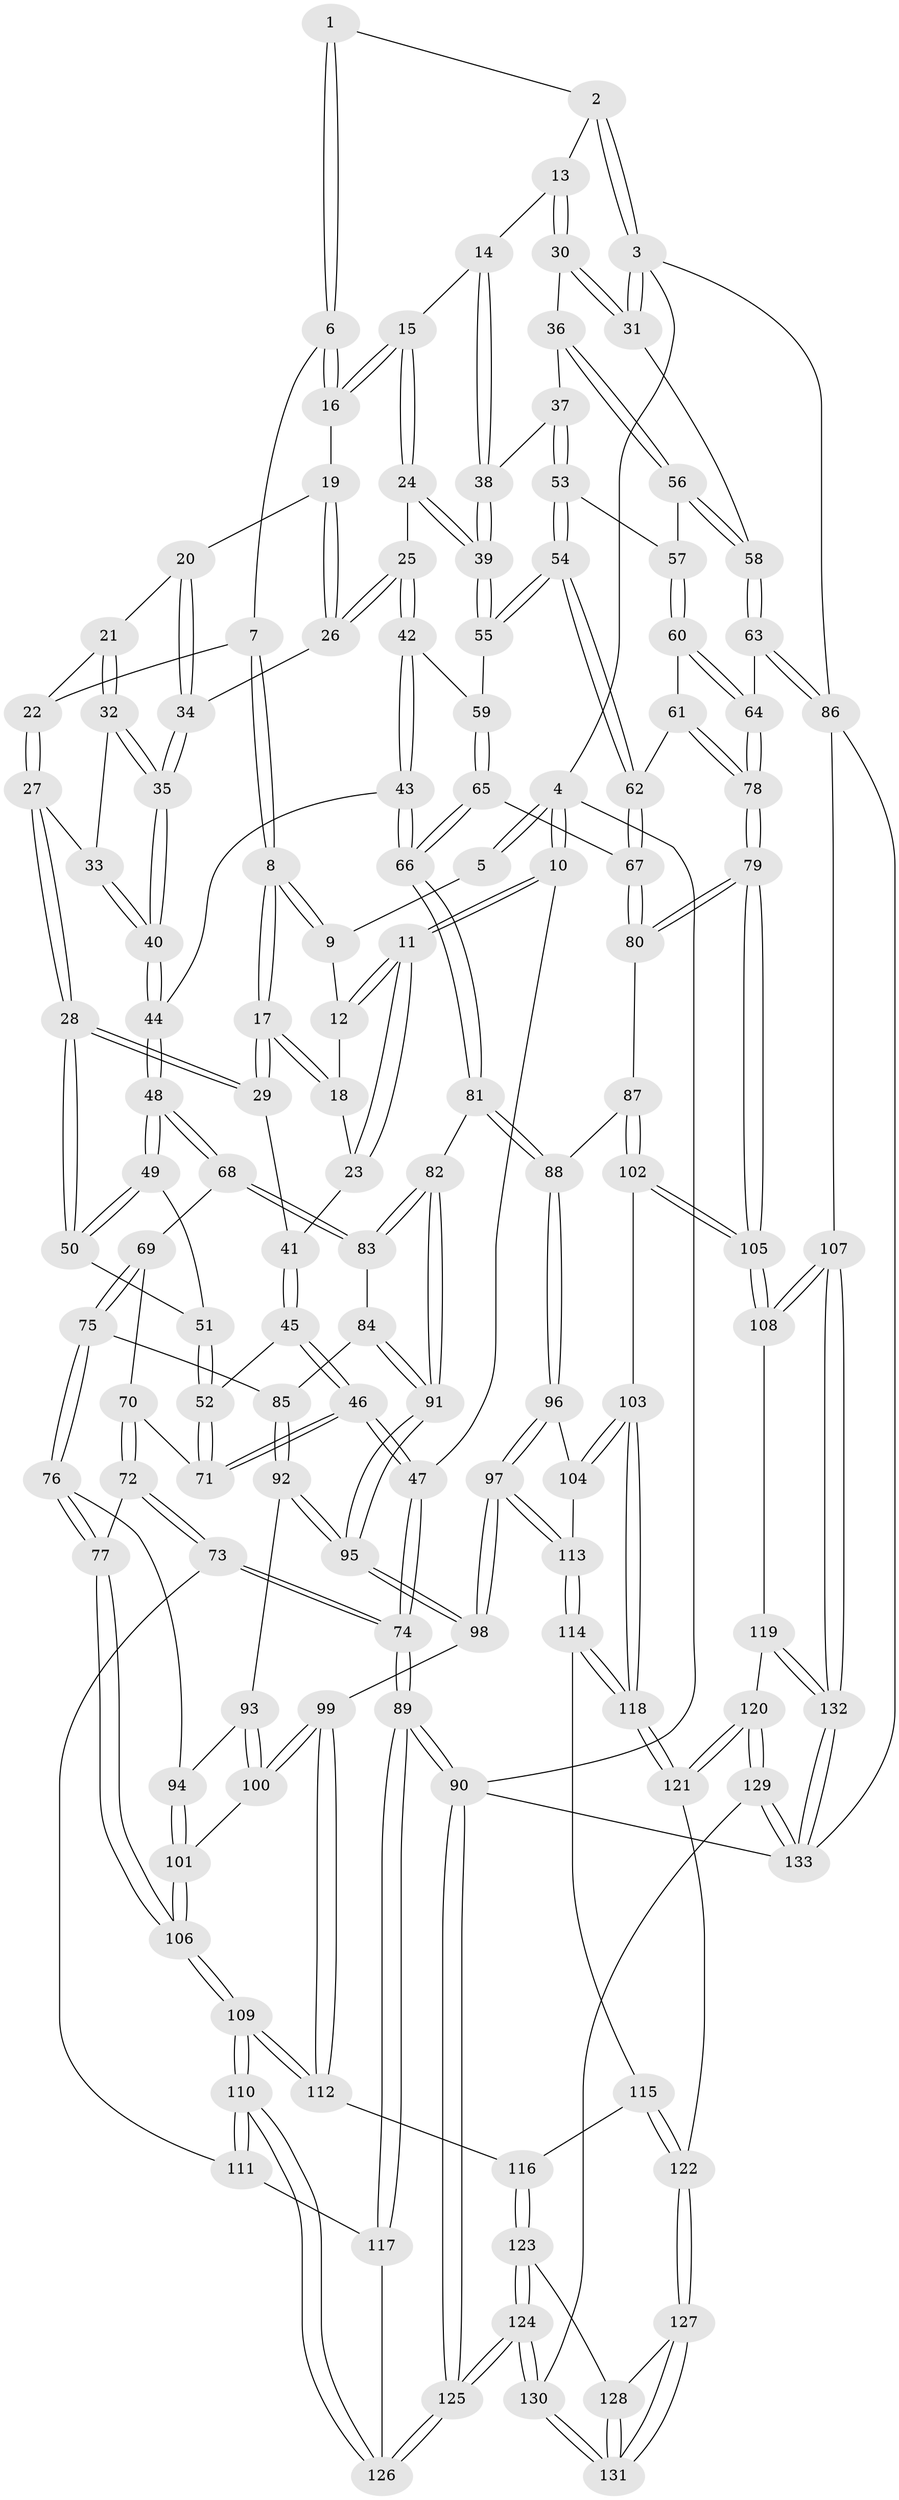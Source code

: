 // Generated by graph-tools (version 1.1) at 2025/03/03/09/25 03:03:13]
// undirected, 133 vertices, 329 edges
graph export_dot {
graph [start="1"]
  node [color=gray90,style=filled];
  1 [pos="+0.5021114131359149+0"];
  2 [pos="+0.7554470301199959+0"];
  3 [pos="+1+0"];
  4 [pos="+0+0"];
  5 [pos="+0.18676403288880472+0"];
  6 [pos="+0.48919378136480157+0"];
  7 [pos="+0.3780004826757093+0.07923046366178885"];
  8 [pos="+0.20399355457515006+0.0744517698558664"];
  9 [pos="+0.1791420336841372+0"];
  10 [pos="+0+0.15375922517654045"];
  11 [pos="+0+0.1404798945287747"];
  12 [pos="+0.011551159994773214+0.06403568759508588"];
  13 [pos="+0.7670743327859728+0"];
  14 [pos="+0.6567447023050467+0.1216604701312484"];
  15 [pos="+0.6121936043227083+0.14806809232460158"];
  16 [pos="+0.5238454973817616+0.07225728993074614"];
  17 [pos="+0.1901968525659514+0.12259771208197436"];
  18 [pos="+0.0963480378373426+0.10458911070192446"];
  19 [pos="+0.49215022648621726+0.11426422498719359"];
  20 [pos="+0.43471051483922024+0.14109042741107825"];
  21 [pos="+0.4011587821152909+0.12610008752196844"];
  22 [pos="+0.3865569709662132+0.10548145460146763"];
  23 [pos="+0+0.16062243620660796"];
  24 [pos="+0.5862085083344192+0.23451560774477018"];
  25 [pos="+0.5821111613692571+0.23602510195484133"];
  26 [pos="+0.5175515755923343+0.20776565523117788"];
  27 [pos="+0.2822104099639728+0.19357607414362016"];
  28 [pos="+0.23525126080561945+0.2018447407176017"];
  29 [pos="+0.1907355115053139+0.1368826983043453"];
  30 [pos="+0.8118127493513946+0.07512511006934866"];
  31 [pos="+1+0.01803487039121448"];
  32 [pos="+0.3719413250557207+0.18650473877898405"];
  33 [pos="+0.35135415281555804+0.19786189596212422"];
  34 [pos="+0.45299150570839+0.2084499036198373"];
  35 [pos="+0.4375238759588842+0.22545175752312413"];
  36 [pos="+0.8561407086832447+0.18165615406959862"];
  37 [pos="+0.7803614361219432+0.22733058686581703"];
  38 [pos="+0.7429679387904037+0.23656450661312886"];
  39 [pos="+0.669825287974121+0.2868412865125975"];
  40 [pos="+0.4080141926245571+0.30614149210310604"];
  41 [pos="+0.10071752000885777+0.1967999610515422"];
  42 [pos="+0.5083145967937751+0.33550067957463686"];
  43 [pos="+0.42931369205015973+0.38591214968441284"];
  44 [pos="+0.3996441817886833+0.37907082475778103"];
  45 [pos="+0.07855094580990728+0.2499643570209113"];
  46 [pos="+0+0.2907897141947612"];
  47 [pos="+0+0.2850975872403386"];
  48 [pos="+0.3567924083820764+0.3894380464005288"];
  49 [pos="+0.3144743281756153+0.3347560097936862"];
  50 [pos="+0.23561838020187204+0.2048875325115145"];
  51 [pos="+0.1465525287793508+0.32899458010536026"];
  52 [pos="+0.11158521251760767+0.3631738915963085"];
  53 [pos="+0.7829495660261915+0.3519891017444742"];
  54 [pos="+0.736280009685606+0.38271948013515344"];
  55 [pos="+0.6774652091534056+0.32915710744586346"];
  56 [pos="+0.9389395169130862+0.2297016031664002"];
  57 [pos="+0.8721425506552616+0.3446502527948748"];
  58 [pos="+1+0.23164384567027593"];
  59 [pos="+0.6216800641662659+0.38061269590384883"];
  60 [pos="+0.8782174579535509+0.41642602414272184"];
  61 [pos="+0.8351912494228657+0.45332650825927473"];
  62 [pos="+0.7419710826904575+0.4312728600392474"];
  63 [pos="+1+0.49271145115441506"];
  64 [pos="+1+0.5082883401378632"];
  65 [pos="+0.6106835947552156+0.4410730994127911"];
  66 [pos="+0.5147437739540754+0.48361913179249616"];
  67 [pos="+0.704049905122367+0.48620906556740867"];
  68 [pos="+0.3544528194669491+0.39203923425226345"];
  69 [pos="+0.2247084077570152+0.42669646427945357"];
  70 [pos="+0.10962261086825607+0.3963082856177086"];
  71 [pos="+0.10493722056404077+0.3854425639849324"];
  72 [pos="+0.03664149034542181+0.6075493637418492"];
  73 [pos="+0+0.6259047232363081"];
  74 [pos="+0+0.6300723705351434"];
  75 [pos="+0.20850283532898045+0.5351578845924656"];
  76 [pos="+0.1214451565908329+0.5978347572056983"];
  77 [pos="+0.03897921124157301+0.6081963036459311"];
  78 [pos="+0.8578200527773824+0.6196885420408632"];
  79 [pos="+0.8358666810859922+0.6444327927255967"];
  80 [pos="+0.705535800735128+0.5572670326149634"];
  81 [pos="+0.5251485005329845+0.5598841815993582"];
  82 [pos="+0.41995427693255083+0.599450587670556"];
  83 [pos="+0.3435781329550875+0.46974402992002"];
  84 [pos="+0.298310267782098+0.5503648506061063"];
  85 [pos="+0.2917583462514492+0.5554465115051775"];
  86 [pos="+1+0.855739613327154"];
  87 [pos="+0.6034534488780341+0.5982581954544942"];
  88 [pos="+0.5468563592763634+0.5817927563186177"];
  89 [pos="+0+1"];
  90 [pos="+0+1"];
  91 [pos="+0.40030004597192287+0.6227686636228965"];
  92 [pos="+0.2781849880024274+0.6190139238054267"];
  93 [pos="+0.2702360101552263+0.6315676227097262"];
  94 [pos="+0.22457505958742446+0.6378066710039902"];
  95 [pos="+0.3990484019568641+0.6260871472686933"];
  96 [pos="+0.5123476388767497+0.6795095283845319"];
  97 [pos="+0.399883614483538+0.7094925355107525"];
  98 [pos="+0.391891832967985+0.7033634968962456"];
  99 [pos="+0.3329598904230022+0.7172513753413455"];
  100 [pos="+0.3168688249107199+0.7096072407551972"];
  101 [pos="+0.2228803170828917+0.735113401584087"];
  102 [pos="+0.6406186453754806+0.7361761493183396"];
  103 [pos="+0.5929480218409127+0.7702296248663111"];
  104 [pos="+0.5383920314307168+0.7372523675722961"];
  105 [pos="+0.8297182301724513+0.7606378276466012"];
  106 [pos="+0.1831202174383846+0.7744765362815046"];
  107 [pos="+1+0.8272320156966709"];
  108 [pos="+0.8341205009502406+0.7702379328440019"];
  109 [pos="+0.18887943434762755+0.8516178847854473"];
  110 [pos="+0.16985319951333516+0.8721107663316539"];
  111 [pos="+0.030687517820651204+0.7535828310350315"];
  112 [pos="+0.2960735471580947+0.8510720921707983"];
  113 [pos="+0.4353111383651783+0.778686292198053"];
  114 [pos="+0.43629399577625505+0.8135410613263334"];
  115 [pos="+0.4245438154868569+0.8288826418823351"];
  116 [pos="+0.33688931871429245+0.8753392794258913"];
  117 [pos="+0.03998338962043231+0.8900624749294669"];
  118 [pos="+0.5714747860666906+0.8526588822276687"];
  119 [pos="+0.7992474082033487+0.842104403145085"];
  120 [pos="+0.6134290490650209+0.9152748290223243"];
  121 [pos="+0.5764883050490883+0.8692913244782228"];
  122 [pos="+0.468031776848782+0.9241600670132056"];
  123 [pos="+0.3509261106401541+0.9326294809695912"];
  124 [pos="+0.23203595906788807+1"];
  125 [pos="+0.20506370744172775+1"];
  126 [pos="+0.1582707777710398+0.8911726141164672"];
  127 [pos="+0.46095134257065595+0.940434644297613"];
  128 [pos="+0.3583416799614922+0.9343012208562642"];
  129 [pos="+0.5998795153734082+1"];
  130 [pos="+0.5735523651313749+1"];
  131 [pos="+0.5017497734002956+1"];
  132 [pos="+0.817458085136759+1"];
  133 [pos="+0.7995752682747247+1"];
  1 -- 2;
  1 -- 6;
  1 -- 6;
  2 -- 3;
  2 -- 3;
  2 -- 13;
  3 -- 4;
  3 -- 31;
  3 -- 31;
  3 -- 86;
  4 -- 5;
  4 -- 5;
  4 -- 10;
  4 -- 10;
  4 -- 90;
  5 -- 9;
  6 -- 7;
  6 -- 16;
  6 -- 16;
  7 -- 8;
  7 -- 8;
  7 -- 22;
  8 -- 9;
  8 -- 9;
  8 -- 17;
  8 -- 17;
  9 -- 12;
  10 -- 11;
  10 -- 11;
  10 -- 47;
  11 -- 12;
  11 -- 12;
  11 -- 23;
  11 -- 23;
  12 -- 18;
  13 -- 14;
  13 -- 30;
  13 -- 30;
  14 -- 15;
  14 -- 38;
  14 -- 38;
  15 -- 16;
  15 -- 16;
  15 -- 24;
  15 -- 24;
  16 -- 19;
  17 -- 18;
  17 -- 18;
  17 -- 29;
  17 -- 29;
  18 -- 23;
  19 -- 20;
  19 -- 26;
  19 -- 26;
  20 -- 21;
  20 -- 34;
  20 -- 34;
  21 -- 22;
  21 -- 32;
  21 -- 32;
  22 -- 27;
  22 -- 27;
  23 -- 41;
  24 -- 25;
  24 -- 39;
  24 -- 39;
  25 -- 26;
  25 -- 26;
  25 -- 42;
  25 -- 42;
  26 -- 34;
  27 -- 28;
  27 -- 28;
  27 -- 33;
  28 -- 29;
  28 -- 29;
  28 -- 50;
  28 -- 50;
  29 -- 41;
  30 -- 31;
  30 -- 31;
  30 -- 36;
  31 -- 58;
  32 -- 33;
  32 -- 35;
  32 -- 35;
  33 -- 40;
  33 -- 40;
  34 -- 35;
  34 -- 35;
  35 -- 40;
  35 -- 40;
  36 -- 37;
  36 -- 56;
  36 -- 56;
  37 -- 38;
  37 -- 53;
  37 -- 53;
  38 -- 39;
  38 -- 39;
  39 -- 55;
  39 -- 55;
  40 -- 44;
  40 -- 44;
  41 -- 45;
  41 -- 45;
  42 -- 43;
  42 -- 43;
  42 -- 59;
  43 -- 44;
  43 -- 66;
  43 -- 66;
  44 -- 48;
  44 -- 48;
  45 -- 46;
  45 -- 46;
  45 -- 52;
  46 -- 47;
  46 -- 47;
  46 -- 71;
  46 -- 71;
  47 -- 74;
  47 -- 74;
  48 -- 49;
  48 -- 49;
  48 -- 68;
  48 -- 68;
  49 -- 50;
  49 -- 50;
  49 -- 51;
  50 -- 51;
  51 -- 52;
  51 -- 52;
  52 -- 71;
  52 -- 71;
  53 -- 54;
  53 -- 54;
  53 -- 57;
  54 -- 55;
  54 -- 55;
  54 -- 62;
  54 -- 62;
  55 -- 59;
  56 -- 57;
  56 -- 58;
  56 -- 58;
  57 -- 60;
  57 -- 60;
  58 -- 63;
  58 -- 63;
  59 -- 65;
  59 -- 65;
  60 -- 61;
  60 -- 64;
  60 -- 64;
  61 -- 62;
  61 -- 78;
  61 -- 78;
  62 -- 67;
  62 -- 67;
  63 -- 64;
  63 -- 86;
  63 -- 86;
  64 -- 78;
  64 -- 78;
  65 -- 66;
  65 -- 66;
  65 -- 67;
  66 -- 81;
  66 -- 81;
  67 -- 80;
  67 -- 80;
  68 -- 69;
  68 -- 83;
  68 -- 83;
  69 -- 70;
  69 -- 75;
  69 -- 75;
  70 -- 71;
  70 -- 72;
  70 -- 72;
  72 -- 73;
  72 -- 73;
  72 -- 77;
  73 -- 74;
  73 -- 74;
  73 -- 111;
  74 -- 89;
  74 -- 89;
  75 -- 76;
  75 -- 76;
  75 -- 85;
  76 -- 77;
  76 -- 77;
  76 -- 94;
  77 -- 106;
  77 -- 106;
  78 -- 79;
  78 -- 79;
  79 -- 80;
  79 -- 80;
  79 -- 105;
  79 -- 105;
  80 -- 87;
  81 -- 82;
  81 -- 88;
  81 -- 88;
  82 -- 83;
  82 -- 83;
  82 -- 91;
  82 -- 91;
  83 -- 84;
  84 -- 85;
  84 -- 91;
  84 -- 91;
  85 -- 92;
  85 -- 92;
  86 -- 107;
  86 -- 133;
  87 -- 88;
  87 -- 102;
  87 -- 102;
  88 -- 96;
  88 -- 96;
  89 -- 90;
  89 -- 90;
  89 -- 117;
  89 -- 117;
  90 -- 125;
  90 -- 125;
  90 -- 133;
  91 -- 95;
  91 -- 95;
  92 -- 93;
  92 -- 95;
  92 -- 95;
  93 -- 94;
  93 -- 100;
  93 -- 100;
  94 -- 101;
  94 -- 101;
  95 -- 98;
  95 -- 98;
  96 -- 97;
  96 -- 97;
  96 -- 104;
  97 -- 98;
  97 -- 98;
  97 -- 113;
  97 -- 113;
  98 -- 99;
  99 -- 100;
  99 -- 100;
  99 -- 112;
  99 -- 112;
  100 -- 101;
  101 -- 106;
  101 -- 106;
  102 -- 103;
  102 -- 105;
  102 -- 105;
  103 -- 104;
  103 -- 104;
  103 -- 118;
  103 -- 118;
  104 -- 113;
  105 -- 108;
  105 -- 108;
  106 -- 109;
  106 -- 109;
  107 -- 108;
  107 -- 108;
  107 -- 132;
  107 -- 132;
  108 -- 119;
  109 -- 110;
  109 -- 110;
  109 -- 112;
  109 -- 112;
  110 -- 111;
  110 -- 111;
  110 -- 126;
  110 -- 126;
  111 -- 117;
  112 -- 116;
  113 -- 114;
  113 -- 114;
  114 -- 115;
  114 -- 118;
  114 -- 118;
  115 -- 116;
  115 -- 122;
  115 -- 122;
  116 -- 123;
  116 -- 123;
  117 -- 126;
  118 -- 121;
  118 -- 121;
  119 -- 120;
  119 -- 132;
  119 -- 132;
  120 -- 121;
  120 -- 121;
  120 -- 129;
  120 -- 129;
  121 -- 122;
  122 -- 127;
  122 -- 127;
  123 -- 124;
  123 -- 124;
  123 -- 128;
  124 -- 125;
  124 -- 125;
  124 -- 130;
  124 -- 130;
  125 -- 126;
  125 -- 126;
  127 -- 128;
  127 -- 131;
  127 -- 131;
  128 -- 131;
  128 -- 131;
  129 -- 130;
  129 -- 133;
  129 -- 133;
  130 -- 131;
  130 -- 131;
  132 -- 133;
  132 -- 133;
}
